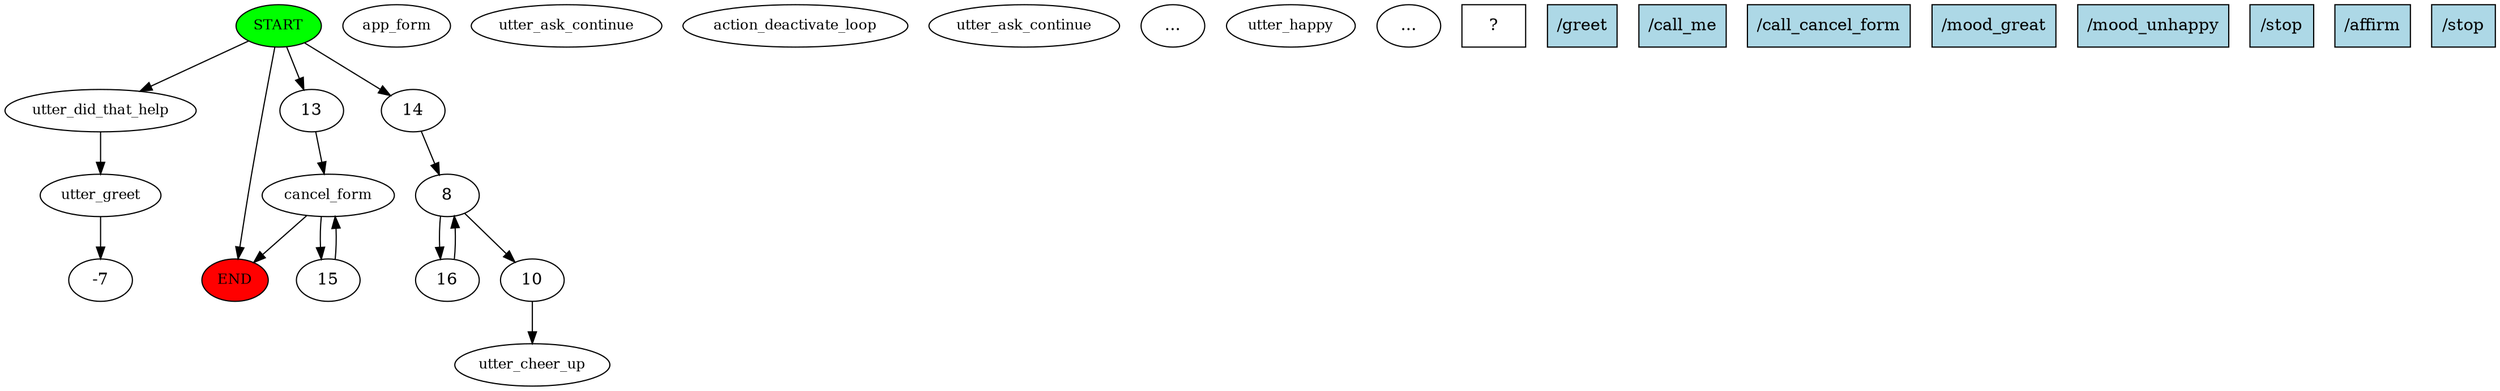 digraph  {
0 [class="start active", fillcolor=green, fontsize=12, label=START, style=filled];
"-1" [class=end, fillcolor=red, fontsize=12, label=END, style=filled];
1 [class=active, fontsize=12, label=utter_greet];
2 [class=active, fontsize=12, label=app_form];
3 [class="", fontsize=12, label=utter_ask_continue];
4 [class="", fontsize=12, label=action_deactivate_loop];
6 [class="", fontsize=12, label=cancel_form];
7 [class="", fontsize=12, label=utter_ask_continue];
"-3" [class=ellipsis, label="..."];
9 [class="", fontsize=12, label=utter_happy];
11 [class="", fontsize=12, label=utter_cheer_up];
12 [class="", fontsize=12, label=utter_did_that_help];
"-5" [class=ellipsis, label="..."];
18 [class="intent dashed active", label="  ?  ", shape=rect];
19 [class="intent active", fillcolor=lightblue, label="/greet", shape=rect, style=filled];
20 [class="intent active", fillcolor=lightblue, label="/call_me", shape=rect, style=filled];
21 [class=intent, fillcolor=lightblue, label="/call_cancel_form", shape=rect, style=filled];
22 [class=intent, fillcolor=lightblue, label="/mood_great", shape=rect, style=filled];
23 [class=intent, fillcolor=lightblue, label="/mood_unhappy", shape=rect, style=filled];
24 [class=intent, fillcolor=lightblue, label="/stop", shape=rect, style=filled];
25 [class=intent, fillcolor=lightblue, label="/affirm", shape=rect, style=filled];
26 [class=intent, fillcolor=lightblue, label="/stop", shape=rect, style=filled];
0 -> "-1"  [class="", key=NONE, label=""];
0 -> 12  [class="", key=0];
0 -> 13  [class="", key=0];
0 -> 14  [class=active, key=0];
1 -> "-7"  [class="", key=NONE, label=""];
6 -> "-1"  [class="", key=NONE, label=""];
6 -> 15  [class="", key=0];
8 -> 10  [class=active, key=NONE, label=""];
8 -> 16  [class=active, key=0];
10 -> 11  [class=active, key=NONE, label=""];
12 -> 1  [class="", key=0];
13 -> 6  [class="", key=0];
14 -> 8  [class=active, key=0];
15 -> 6  [class="", key=0];
16 -> 8  [class=active, key=0];
}
